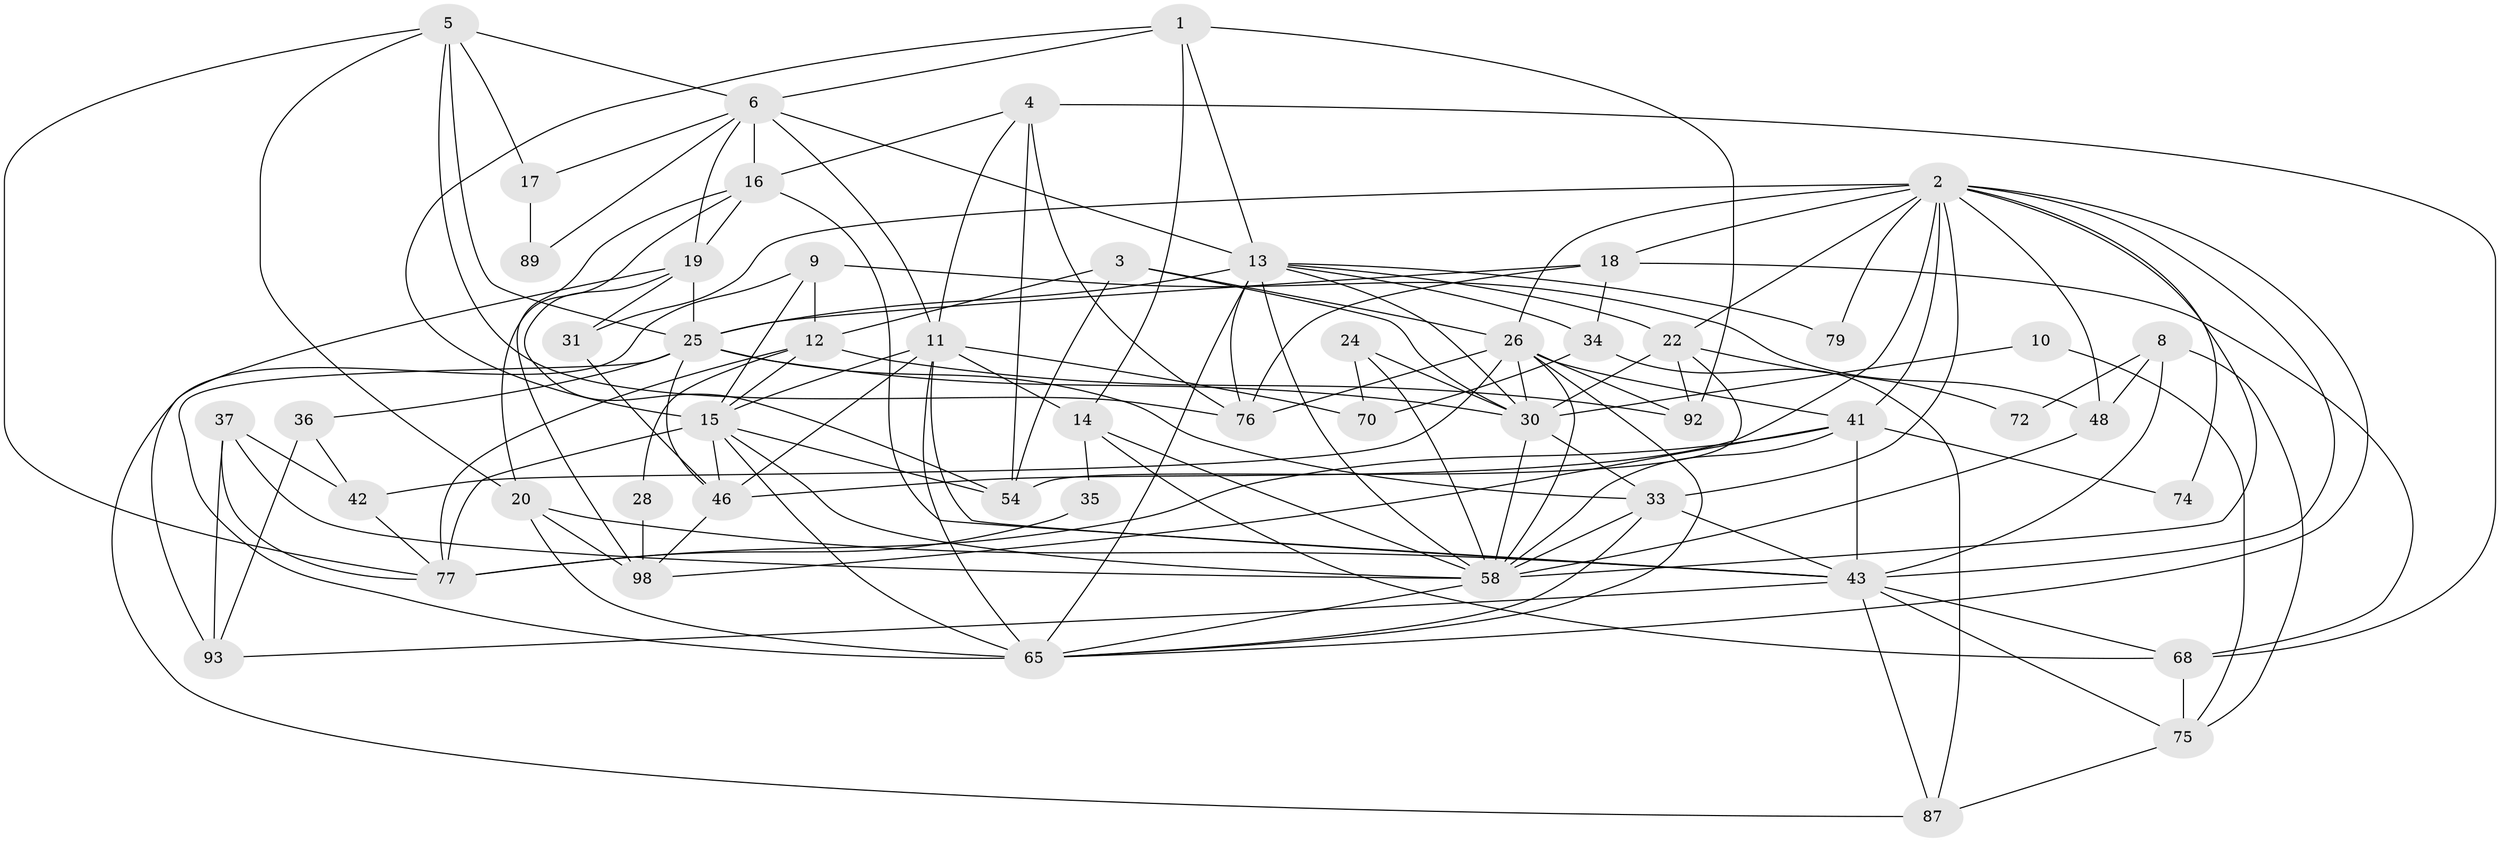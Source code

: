// original degree distribution, {5: 0.20952380952380953, 3: 0.17142857142857143, 4: 0.37142857142857144, 2: 0.14285714285714285, 6: 0.0761904761904762, 7: 0.01904761904761905, 8: 0.009523809523809525}
// Generated by graph-tools (version 1.1) at 2025/15/03/09/25 04:15:04]
// undirected, 52 vertices, 141 edges
graph export_dot {
graph [start="1"]
  node [color=gray90,style=filled];
  1;
  2 [super="+69+7"];
  3;
  4 [super="+94"];
  5 [super="+50"];
  6 [super="+29"];
  8 [super="+85"];
  9;
  10;
  11 [super="+32+90"];
  12 [super="+67"];
  13 [super="+55"];
  14 [super="+44"];
  15 [super="+21+27"];
  16 [super="+100+47"];
  17;
  18 [super="+38"];
  19 [super="+86"];
  20;
  22 [super="+49"];
  24;
  25 [super="+63"];
  26 [super="+102+56"];
  28;
  30 [super="+40"];
  31;
  33 [super="+62"];
  34;
  35;
  36;
  37 [super="+99"];
  41 [super="+51"];
  42 [super="+45"];
  43 [super="+57+52+53"];
  46 [super="+101"];
  48;
  54 [super="+91"];
  58 [super="+60+97+66+81"];
  65 [super="+82+80"];
  68;
  70;
  72;
  74;
  75;
  76;
  77;
  79;
  87;
  89;
  92;
  93;
  98;
  1 -- 92;
  1 -- 13;
  1 -- 6;
  1 -- 14;
  1 -- 15;
  2 -- 33;
  2 -- 22;
  2 -- 74 [weight=2];
  2 -- 46;
  2 -- 31;
  2 -- 65;
  2 -- 41;
  2 -- 43;
  2 -- 79;
  2 -- 48;
  2 -- 18 [weight=2];
  2 -- 26;
  2 -- 58;
  3 -- 26;
  3 -- 30 [weight=2];
  3 -- 54;
  3 -- 12;
  4 -- 68 [weight=2];
  4 -- 76;
  4 -- 16;
  4 -- 54;
  4 -- 11;
  5 -- 76;
  5 -- 17;
  5 -- 20;
  5 -- 25;
  5 -- 77;
  5 -- 6;
  6 -- 13;
  6 -- 16 [weight=2];
  6 -- 17;
  6 -- 19;
  6 -- 89;
  6 -- 11 [weight=2];
  8 -- 75;
  8 -- 72;
  8 -- 48;
  8 -- 43;
  9 -- 87;
  9 -- 12;
  9 -- 48;
  9 -- 15;
  10 -- 75;
  10 -- 30;
  11 -- 65 [weight=2];
  11 -- 70;
  11 -- 14;
  11 -- 43;
  11 -- 46;
  11 -- 15;
  12 -- 77;
  12 -- 92;
  12 -- 28;
  12 -- 15;
  13 -- 34;
  13 -- 58;
  13 -- 76;
  13 -- 79;
  13 -- 22;
  13 -- 25;
  13 -- 65;
  13 -- 30;
  14 -- 35;
  14 -- 58;
  14 -- 68;
  15 -- 77 [weight=2];
  15 -- 65;
  15 -- 58;
  15 -- 54;
  15 -- 46;
  16 -- 98;
  16 -- 43;
  16 -- 19;
  16 -- 20;
  17 -- 89;
  18 -- 76;
  18 -- 68;
  18 -- 25;
  18 -- 34;
  19 -- 93;
  19 -- 31;
  19 -- 25;
  19 -- 54;
  20 -- 98;
  20 -- 43;
  20 -- 65;
  22 -- 72;
  22 -- 54;
  22 -- 92;
  22 -- 30 [weight=2];
  24 -- 70;
  24 -- 58;
  24 -- 30;
  25 -- 36;
  25 -- 30 [weight=2];
  25 -- 46;
  25 -- 65;
  25 -- 33;
  26 -- 65;
  26 -- 76;
  26 -- 58;
  26 -- 42;
  26 -- 41 [weight=2];
  26 -- 92;
  26 -- 30;
  28 -- 98;
  30 -- 33;
  30 -- 58;
  31 -- 46;
  33 -- 65;
  33 -- 58;
  33 -- 43;
  34 -- 87;
  34 -- 70;
  35 -- 77;
  36 -- 93;
  36 -- 42;
  37 -- 77;
  37 -- 93;
  37 -- 42;
  37 -- 58;
  41 -- 77;
  41 -- 98;
  41 -- 74;
  41 -- 43;
  41 -- 58;
  42 -- 77;
  43 -- 93;
  43 -- 87;
  43 -- 75;
  43 -- 68;
  46 -- 98;
  48 -- 58;
  58 -- 65;
  68 -- 75;
  75 -- 87;
}
